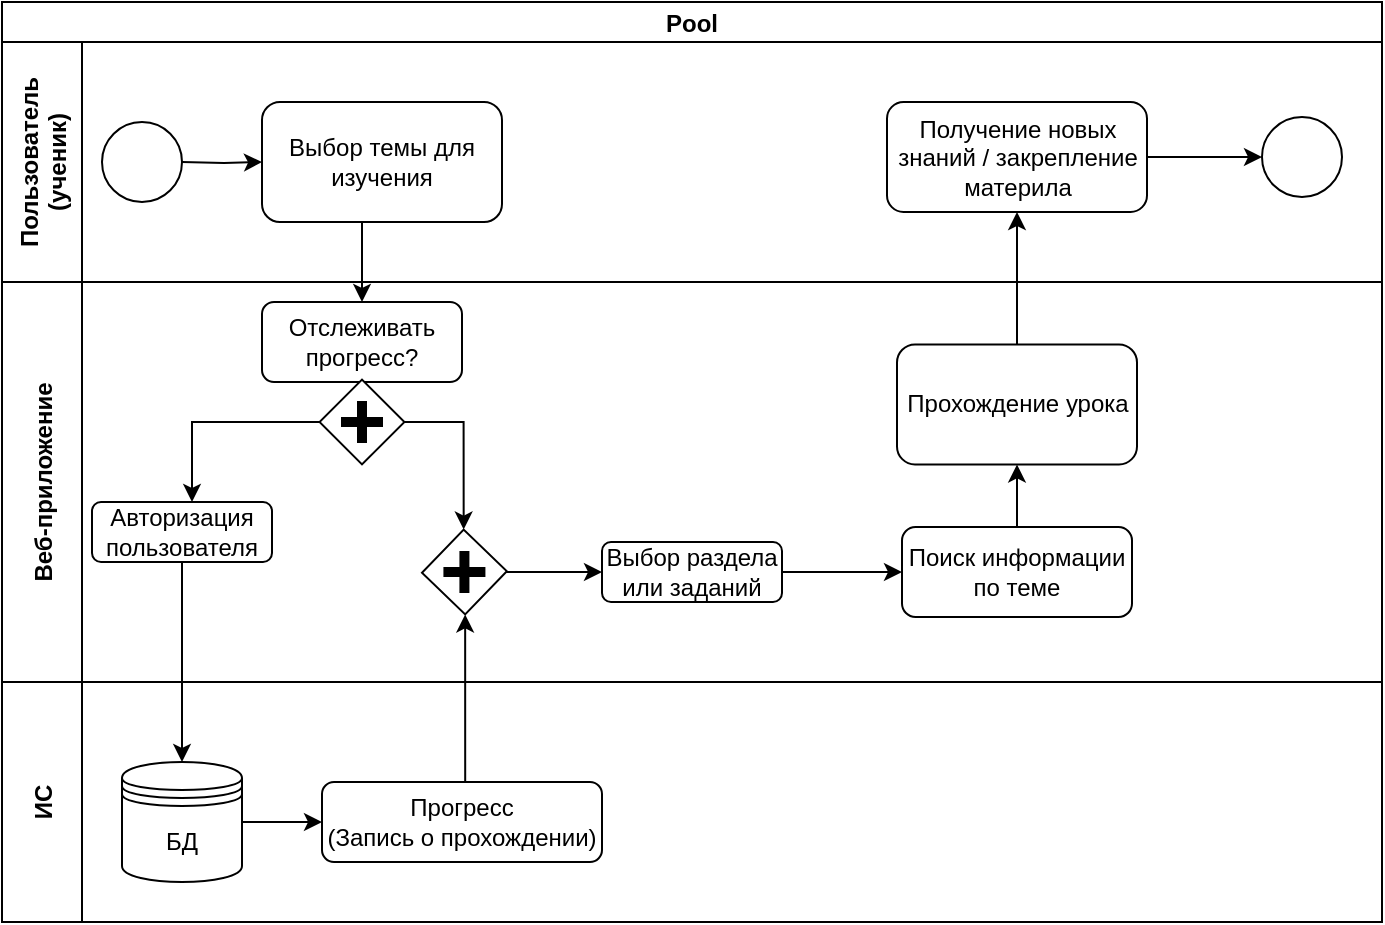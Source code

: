 <mxfile version="21.1.5" type="device" pages="3">
  <diagram id="20l7fqfeNC1QqdjTDUyi" name="Page-2">
    <mxGraphModel dx="1063" dy="484" grid="1" gridSize="10" guides="1" tooltips="1" connect="1" arrows="1" fold="1" page="1" pageScale="1" pageWidth="827" pageHeight="1169" math="0" shadow="0">
      <root>
        <mxCell id="0" />
        <mxCell id="1" parent="0" />
        <mxCell id="Vk-8Xl2fjeRFc3GVbgZu-17" value="Pool" style="swimlane;childLayout=stackLayout;resizeParent=1;resizeParentMax=0;horizontal=1;startSize=20;horizontalStack=0;" parent="1" vertex="1">
          <mxGeometry x="10" y="20" width="690" height="460" as="geometry" />
        </mxCell>
        <mxCell id="Vk-8Xl2fjeRFc3GVbgZu-18" value="Пользователь &#xa;(ученик)" style="swimlane;startSize=40;horizontal=0;" parent="Vk-8Xl2fjeRFc3GVbgZu-17" vertex="1">
          <mxGeometry y="20" width="690" height="120" as="geometry" />
        </mxCell>
        <mxCell id="Vk-8Xl2fjeRFc3GVbgZu-24" style="edgeStyle=orthogonalEdgeStyle;rounded=0;orthogonalLoop=1;jettySize=auto;html=1;entryX=0;entryY=0.5;entryDx=0;entryDy=0;" parent="Vk-8Xl2fjeRFc3GVbgZu-18" target="Vk-8Xl2fjeRFc3GVbgZu-23" edge="1">
          <mxGeometry relative="1" as="geometry">
            <mxPoint x="90" y="60" as="sourcePoint" />
          </mxGeometry>
        </mxCell>
        <mxCell id="Vk-8Xl2fjeRFc3GVbgZu-23" value="Выбор темы для изучения" style="rounded=1;whiteSpace=wrap;html=1;" parent="Vk-8Xl2fjeRFc3GVbgZu-18" vertex="1">
          <mxGeometry x="130" y="30" width="120" height="60" as="geometry" />
        </mxCell>
        <mxCell id="Vk-8Xl2fjeRFc3GVbgZu-50" value="Получение новых знаний / закрепление материла" style="rounded=1;whiteSpace=wrap;html=1;" parent="Vk-8Xl2fjeRFc3GVbgZu-18" vertex="1">
          <mxGeometry x="442.5" y="30" width="130" height="55" as="geometry" />
        </mxCell>
        <mxCell id="Vk-8Xl2fjeRFc3GVbgZu-52" style="edgeStyle=orthogonalEdgeStyle;rounded=0;orthogonalLoop=1;jettySize=auto;html=1;entryX=0;entryY=0.5;entryDx=0;entryDy=0;" parent="Vk-8Xl2fjeRFc3GVbgZu-18" source="Vk-8Xl2fjeRFc3GVbgZu-50" target="aGIYdKyFeVwWRzIYIGuz-2" edge="1">
          <mxGeometry relative="1" as="geometry">
            <mxPoint x="660" y="60" as="targetPoint" />
          </mxGeometry>
        </mxCell>
        <mxCell id="aGIYdKyFeVwWRzIYIGuz-1" value="" style="ellipse;whiteSpace=wrap;html=1;aspect=fixed;" vertex="1" parent="Vk-8Xl2fjeRFc3GVbgZu-18">
          <mxGeometry x="50" y="40" width="40" height="40" as="geometry" />
        </mxCell>
        <mxCell id="aGIYdKyFeVwWRzIYIGuz-2" value="" style="ellipse;whiteSpace=wrap;html=1;aspect=fixed;" vertex="1" parent="Vk-8Xl2fjeRFc3GVbgZu-18">
          <mxGeometry x="630" y="37.5" width="40" height="40" as="geometry" />
        </mxCell>
        <mxCell id="Vk-8Xl2fjeRFc3GVbgZu-19" value="Веб-приложение" style="swimlane;startSize=40;horizontal=0;" parent="Vk-8Xl2fjeRFc3GVbgZu-17" vertex="1">
          <mxGeometry y="140" width="690" height="200" as="geometry" />
        </mxCell>
        <mxCell id="Vk-8Xl2fjeRFc3GVbgZu-31" style="edgeStyle=orthogonalEdgeStyle;rounded=0;orthogonalLoop=1;jettySize=auto;html=1;exitX=1;exitY=0;exitDx=0;exitDy=0;entryX=0;entryY=0;entryDx=0;entryDy=0;" parent="Vk-8Xl2fjeRFc3GVbgZu-19" source="aGIYdKyFeVwWRzIYIGuz-24" target="7YDCZpimpjtPIdij3ktK-2" edge="1">
          <mxGeometry relative="1" as="geometry">
            <Array as="points">
              <mxPoint x="231" y="70" />
            </Array>
            <mxPoint x="250" y="130" as="targetPoint" />
          </mxGeometry>
        </mxCell>
        <mxCell id="Vk-8Xl2fjeRFc3GVbgZu-26" value="Отслеживать прогресс?" style="rounded=1;whiteSpace=wrap;html=1;" parent="Vk-8Xl2fjeRFc3GVbgZu-19" vertex="1">
          <mxGeometry x="130" y="10" width="100" height="40" as="geometry" />
        </mxCell>
        <mxCell id="Vk-8Xl2fjeRFc3GVbgZu-28" value="Авторизация пользователя" style="whiteSpace=wrap;html=1;rounded=1;" parent="Vk-8Xl2fjeRFc3GVbgZu-19" vertex="1">
          <mxGeometry x="45" y="110" width="90" height="30" as="geometry" />
        </mxCell>
        <mxCell id="Vk-8Xl2fjeRFc3GVbgZu-29" value="" style="edgeStyle=orthogonalEdgeStyle;rounded=0;orthogonalLoop=1;jettySize=auto;html=1;exitX=0;exitY=1;exitDx=0;exitDy=0;" parent="Vk-8Xl2fjeRFc3GVbgZu-19" source="aGIYdKyFeVwWRzIYIGuz-24" target="Vk-8Xl2fjeRFc3GVbgZu-28" edge="1">
          <mxGeometry relative="1" as="geometry">
            <Array as="points">
              <mxPoint x="95" y="70" />
            </Array>
          </mxGeometry>
        </mxCell>
        <mxCell id="Vk-8Xl2fjeRFc3GVbgZu-30" value="Выбор раздела или заданий" style="whiteSpace=wrap;html=1;rounded=1;" parent="Vk-8Xl2fjeRFc3GVbgZu-19" vertex="1">
          <mxGeometry x="300" y="130" width="90" height="30" as="geometry" />
        </mxCell>
        <mxCell id="Vk-8Xl2fjeRFc3GVbgZu-39" value="Прохождение урока" style="whiteSpace=wrap;html=1;rounded=1;" parent="Vk-8Xl2fjeRFc3GVbgZu-19" vertex="1">
          <mxGeometry x="447.5" y="31.21" width="120" height="60" as="geometry" />
        </mxCell>
        <mxCell id="aGIYdKyFeVwWRzIYIGuz-23" value="" style="group" vertex="1" connectable="0" parent="Vk-8Xl2fjeRFc3GVbgZu-19">
          <mxGeometry x="158.787" y="48.787" width="42.426" height="42.426" as="geometry" />
        </mxCell>
        <mxCell id="aGIYdKyFeVwWRzIYIGuz-24" value="" style="whiteSpace=wrap;html=1;aspect=fixed;rotation=45;" vertex="1" parent="aGIYdKyFeVwWRzIYIGuz-23">
          <mxGeometry x="6.213" y="6.213" width="30" height="30" as="geometry" />
        </mxCell>
        <mxCell id="aGIYdKyFeVwWRzIYIGuz-25" value="" style="shape=cross;whiteSpace=wrap;html=1;fillColor=#000000;" vertex="1" parent="aGIYdKyFeVwWRzIYIGuz-23">
          <mxGeometry x="11.213" y="11.213" width="20" height="20" as="geometry" />
        </mxCell>
        <mxCell id="Vk-8Xl2fjeRFc3GVbgZu-35" value="Поиск информации по теме" style="whiteSpace=wrap;html=1;rounded=1;" parent="Vk-8Xl2fjeRFc3GVbgZu-19" vertex="1">
          <mxGeometry x="450" y="122.5" width="115" height="45" as="geometry" />
        </mxCell>
        <mxCell id="Vk-8Xl2fjeRFc3GVbgZu-36" value="" style="edgeStyle=orthogonalEdgeStyle;rounded=0;orthogonalLoop=1;jettySize=auto;html=1;" parent="Vk-8Xl2fjeRFc3GVbgZu-19" source="Vk-8Xl2fjeRFc3GVbgZu-30" target="Vk-8Xl2fjeRFc3GVbgZu-35" edge="1">
          <mxGeometry relative="1" as="geometry" />
        </mxCell>
        <mxCell id="Vk-8Xl2fjeRFc3GVbgZu-40" value="" style="edgeStyle=orthogonalEdgeStyle;rounded=0;orthogonalLoop=1;jettySize=auto;html=1;" parent="Vk-8Xl2fjeRFc3GVbgZu-19" source="Vk-8Xl2fjeRFc3GVbgZu-35" target="Vk-8Xl2fjeRFc3GVbgZu-39" edge="1">
          <mxGeometry relative="1" as="geometry" />
        </mxCell>
        <mxCell id="7YDCZpimpjtPIdij3ktK-1" value="" style="group" vertex="1" connectable="0" parent="Vk-8Xl2fjeRFc3GVbgZu-19">
          <mxGeometry x="209.997" y="123.787" width="42.426" height="42.426" as="geometry" />
        </mxCell>
        <mxCell id="7YDCZpimpjtPIdij3ktK-2" value="" style="whiteSpace=wrap;html=1;aspect=fixed;rotation=44;" vertex="1" parent="7YDCZpimpjtPIdij3ktK-1">
          <mxGeometry x="6.213" y="6.213" width="30" height="30" as="geometry" />
        </mxCell>
        <mxCell id="7YDCZpimpjtPIdij3ktK-3" value="" style="shape=cross;whiteSpace=wrap;html=1;fillColor=#000000;" vertex="1" parent="7YDCZpimpjtPIdij3ktK-1">
          <mxGeometry x="11.213" y="11.213" width="20" height="20" as="geometry" />
        </mxCell>
        <mxCell id="7YDCZpimpjtPIdij3ktK-11" style="edgeStyle=orthogonalEdgeStyle;rounded=0;orthogonalLoop=1;jettySize=auto;html=1;entryX=0;entryY=0.5;entryDx=0;entryDy=0;" edge="1" parent="Vk-8Xl2fjeRFc3GVbgZu-19" source="7YDCZpimpjtPIdij3ktK-2" target="Vk-8Xl2fjeRFc3GVbgZu-30">
          <mxGeometry relative="1" as="geometry" />
        </mxCell>
        <mxCell id="Vk-8Xl2fjeRFc3GVbgZu-20" value="ИС" style="swimlane;startSize=40;horizontal=0;" parent="Vk-8Xl2fjeRFc3GVbgZu-17" vertex="1">
          <mxGeometry y="340" width="690" height="120" as="geometry" />
        </mxCell>
        <mxCell id="Vk-8Xl2fjeRFc3GVbgZu-32" value="БД" style="shape=datastore;whiteSpace=wrap;html=1;" parent="Vk-8Xl2fjeRFc3GVbgZu-20" vertex="1">
          <mxGeometry x="60" y="40" width="60" height="60" as="geometry" />
        </mxCell>
        <mxCell id="Vk-8Xl2fjeRFc3GVbgZu-42" value="Прогресс&lt;br&gt;(Запись о прохождении)" style="whiteSpace=wrap;html=1;rounded=1;" parent="Vk-8Xl2fjeRFc3GVbgZu-20" vertex="1">
          <mxGeometry x="160" y="50" width="140" height="40" as="geometry" />
        </mxCell>
        <mxCell id="Vk-8Xl2fjeRFc3GVbgZu-34" style="edgeStyle=orthogonalEdgeStyle;rounded=0;orthogonalLoop=1;jettySize=auto;html=1;" parent="Vk-8Xl2fjeRFc3GVbgZu-20" source="Vk-8Xl2fjeRFc3GVbgZu-32" edge="1">
          <mxGeometry relative="1" as="geometry">
            <mxPoint x="160" y="70" as="targetPoint" />
          </mxGeometry>
        </mxCell>
        <mxCell id="Vk-8Xl2fjeRFc3GVbgZu-27" style="edgeStyle=orthogonalEdgeStyle;rounded=0;orthogonalLoop=1;jettySize=auto;html=1;entryX=0.5;entryY=0;entryDx=0;entryDy=0;" parent="Vk-8Xl2fjeRFc3GVbgZu-17" source="Vk-8Xl2fjeRFc3GVbgZu-23" target="Vk-8Xl2fjeRFc3GVbgZu-26" edge="1">
          <mxGeometry relative="1" as="geometry">
            <Array as="points">
              <mxPoint x="180" y="120" />
              <mxPoint x="180" y="120" />
            </Array>
          </mxGeometry>
        </mxCell>
        <mxCell id="Vk-8Xl2fjeRFc3GVbgZu-33" style="edgeStyle=orthogonalEdgeStyle;rounded=0;orthogonalLoop=1;jettySize=auto;html=1;" parent="Vk-8Xl2fjeRFc3GVbgZu-17" source="Vk-8Xl2fjeRFc3GVbgZu-28" target="Vk-8Xl2fjeRFc3GVbgZu-32" edge="1">
          <mxGeometry relative="1" as="geometry">
            <Array as="points">
              <mxPoint x="90" y="260" />
              <mxPoint x="90" y="260" />
            </Array>
          </mxGeometry>
        </mxCell>
        <mxCell id="Vk-8Xl2fjeRFc3GVbgZu-43" style="edgeStyle=orthogonalEdgeStyle;rounded=0;orthogonalLoop=1;jettySize=auto;html=1;entryX=0.5;entryY=1;entryDx=0;entryDy=0;" parent="Vk-8Xl2fjeRFc3GVbgZu-17" source="Vk-8Xl2fjeRFc3GVbgZu-39" target="Vk-8Xl2fjeRFc3GVbgZu-50" edge="1">
          <mxGeometry relative="1" as="geometry">
            <mxPoint x="580" y="210" as="targetPoint" />
          </mxGeometry>
        </mxCell>
        <mxCell id="7YDCZpimpjtPIdij3ktK-9" style="edgeStyle=orthogonalEdgeStyle;rounded=0;orthogonalLoop=1;jettySize=auto;html=1;exitX=0.5;exitY=0;exitDx=0;exitDy=0;entryX=1;entryY=1;entryDx=0;entryDy=0;" edge="1" parent="Vk-8Xl2fjeRFc3GVbgZu-17" source="Vk-8Xl2fjeRFc3GVbgZu-42" target="7YDCZpimpjtPIdij3ktK-2">
          <mxGeometry relative="1" as="geometry">
            <mxPoint x="230.103" y="330" as="targetPoint" />
            <Array as="points">
              <mxPoint x="231" y="390" />
            </Array>
          </mxGeometry>
        </mxCell>
      </root>
    </mxGraphModel>
  </diagram>
  <diagram id="J5epQX_KYkSJHJt5mPeu" name="Page-1">
    <mxGraphModel dx="1890" dy="484" grid="1" gridSize="10" guides="1" tooltips="1" connect="1" arrows="1" fold="1" page="1" pageScale="1" pageWidth="827" pageHeight="1169" math="0" shadow="0">
      <root>
        <mxCell id="0" />
        <mxCell id="1" parent="0" />
        <mxCell id="e2t3kXl5LUbeaItetZgc-1" value="П1 (4, Ф1)" style="rounded=1;whiteSpace=wrap;html=1;" parent="1" vertex="1">
          <mxGeometry x="340" y="40" width="120" height="40" as="geometry" />
        </mxCell>
        <mxCell id="e2t3kXl5LUbeaItetZgc-2" value="" style="endArrow=classic;html=1;rounded=0;exitX=0.5;exitY=1;exitDx=0;exitDy=0;entryX=0.5;entryY=0;entryDx=0;entryDy=0;" parent="1" source="e2t3kXl5LUbeaItetZgc-1" target="e2t3kXl5LUbeaItetZgc-3" edge="1">
          <mxGeometry width="50" height="50" relative="1" as="geometry">
            <mxPoint x="470" y="330" as="sourcePoint" />
            <mxPoint x="460" y="110" as="targetPoint" />
            <Array as="points" />
          </mxGeometry>
        </mxCell>
        <mxCell id="e2t3kXl5LUbeaItetZgc-10" value="" style="edgeStyle=orthogonalEdgeStyle;rounded=0;orthogonalLoop=1;jettySize=auto;html=1;" parent="1" source="e2t3kXl5LUbeaItetZgc-3" target="e2t3kXl5LUbeaItetZgc-9" edge="1">
          <mxGeometry relative="1" as="geometry" />
        </mxCell>
        <mxCell id="e2t3kXl5LUbeaItetZgc-3" value="Д1" style="ellipse;whiteSpace=wrap;html=1;aspect=fixed;" parent="1" vertex="1">
          <mxGeometry x="380" y="110" width="40" height="40" as="geometry" />
        </mxCell>
        <mxCell id="e2t3kXl5LUbeaItetZgc-28" style="edgeStyle=orthogonalEdgeStyle;rounded=0;orthogonalLoop=1;jettySize=auto;html=1;entryX=0.5;entryY=0;entryDx=0;entryDy=0;fontSize=12;" parent="1" source="e2t3kXl5LUbeaItetZgc-8" target="e2t3kXl5LUbeaItetZgc-17" edge="1">
          <mxGeometry relative="1" as="geometry" />
        </mxCell>
        <mxCell id="e2t3kXl5LUbeaItetZgc-29" style="edgeStyle=orthogonalEdgeStyle;rounded=0;orthogonalLoop=1;jettySize=auto;html=1;exitX=0;exitY=1;exitDx=0;exitDy=0;entryX=0.5;entryY=0;entryDx=0;entryDy=0;fontSize=12;" parent="1" source="e2t3kXl5LUbeaItetZgc-8" target="e2t3kXl5LUbeaItetZgc-18" edge="1">
          <mxGeometry relative="1" as="geometry">
            <Array as="points">
              <mxPoint x="25" y="280" />
            </Array>
          </mxGeometry>
        </mxCell>
        <mxCell id="e2t3kXl5LUbeaItetZgc-30" style="edgeStyle=orthogonalEdgeStyle;rounded=0;orthogonalLoop=1;jettySize=auto;html=1;entryX=0.5;entryY=0;entryDx=0;entryDy=0;fontSize=12;" parent="1" source="e2t3kXl5LUbeaItetZgc-8" target="e2t3kXl5LUbeaItetZgc-19" edge="1">
          <mxGeometry relative="1" as="geometry">
            <Array as="points">
              <mxPoint x="130" y="300" />
              <mxPoint x="85" y="300" />
            </Array>
          </mxGeometry>
        </mxCell>
        <mxCell id="e2t3kXl5LUbeaItetZgc-31" value="" style="edgeStyle=orthogonalEdgeStyle;rounded=0;orthogonalLoop=1;jettySize=auto;html=1;fontSize=12;" parent="1" source="e2t3kXl5LUbeaItetZgc-8" target="e2t3kXl5LUbeaItetZgc-21" edge="1">
          <mxGeometry relative="1" as="geometry">
            <Array as="points">
              <mxPoint x="160" y="300" />
              <mxPoint x="205" y="300" />
            </Array>
          </mxGeometry>
        </mxCell>
        <mxCell id="e2t3kXl5LUbeaItetZgc-33" style="edgeStyle=orthogonalEdgeStyle;rounded=0;orthogonalLoop=1;jettySize=auto;html=1;fontSize=12;" parent="1" source="e2t3kXl5LUbeaItetZgc-8" target="e2t3kXl5LUbeaItetZgc-20" edge="1">
          <mxGeometry relative="1" as="geometry">
            <Array as="points">
              <mxPoint x="145" y="300" />
              <mxPoint x="145" y="300" />
            </Array>
          </mxGeometry>
        </mxCell>
        <mxCell id="e2t3kXl5LUbeaItetZgc-34" style="edgeStyle=orthogonalEdgeStyle;rounded=0;orthogonalLoop=1;jettySize=auto;html=1;exitX=1;exitY=0.75;exitDx=0;exitDy=0;fontSize=12;" parent="1" source="e2t3kXl5LUbeaItetZgc-8" target="e2t3kXl5LUbeaItetZgc-22" edge="1">
          <mxGeometry relative="1" as="geometry">
            <Array as="points">
              <mxPoint x="200" y="280" />
              <mxPoint x="265" y="280" />
            </Array>
          </mxGeometry>
        </mxCell>
        <mxCell id="e2t3kXl5LUbeaItetZgc-35" style="edgeStyle=orthogonalEdgeStyle;rounded=0;orthogonalLoop=1;jettySize=auto;html=1;fontSize=12;" parent="1" source="e2t3kXl5LUbeaItetZgc-8" target="e2t3kXl5LUbeaItetZgc-23" edge="1">
          <mxGeometry relative="1" as="geometry" />
        </mxCell>
        <mxCell id="e2t3kXl5LUbeaItetZgc-8" value="П3 (2, Ф2 и Д2)" style="rounded=1;whiteSpace=wrap;html=1;" parent="1" vertex="1">
          <mxGeometry x="90" y="240" width="110" height="40" as="geometry" />
        </mxCell>
        <mxCell id="e2t3kXl5LUbeaItetZgc-12" value="" style="edgeStyle=orthogonalEdgeStyle;rounded=0;orthogonalLoop=1;jettySize=auto;html=1;" parent="1" source="e2t3kXl5LUbeaItetZgc-9" target="e2t3kXl5LUbeaItetZgc-11" edge="1">
          <mxGeometry relative="1" as="geometry" />
        </mxCell>
        <mxCell id="e2t3kXl5LUbeaItetZgc-14" value="" style="edgeStyle=orthogonalEdgeStyle;rounded=0;orthogonalLoop=1;jettySize=auto;html=1;" parent="1" source="e2t3kXl5LUbeaItetZgc-9" target="e2t3kXl5LUbeaItetZgc-13" edge="1">
          <mxGeometry relative="1" as="geometry" />
        </mxCell>
        <mxCell id="e2t3kXl5LUbeaItetZgc-9" value="П2 (3, Д1)" style="rounded=1;whiteSpace=wrap;html=1;" parent="1" vertex="1">
          <mxGeometry x="350" y="180" width="100" height="40" as="geometry" />
        </mxCell>
        <mxCell id="e2t3kXl5LUbeaItetZgc-54" style="edgeStyle=orthogonalEdgeStyle;rounded=0;orthogonalLoop=1;jettySize=auto;html=1;exitX=0.5;exitY=1;exitDx=0;exitDy=0;entryX=0.5;entryY=0;entryDx=0;entryDy=0;" parent="1" source="e2t3kXl5LUbeaItetZgc-11" target="e2t3kXl5LUbeaItetZgc-43" edge="1">
          <mxGeometry relative="1" as="geometry" />
        </mxCell>
        <mxCell id="e2t3kXl5LUbeaItetZgc-11" value="Д3" style="ellipse;whiteSpace=wrap;html=1;rounded=1;" parent="1" vertex="1">
          <mxGeometry x="630" y="180" width="40" height="40" as="geometry" />
        </mxCell>
        <mxCell id="e2t3kXl5LUbeaItetZgc-15" value="" style="edgeStyle=orthogonalEdgeStyle;rounded=0;orthogonalLoop=1;jettySize=auto;html=1;" parent="1" source="e2t3kXl5LUbeaItetZgc-13" target="e2t3kXl5LUbeaItetZgc-8" edge="1">
          <mxGeometry relative="1" as="geometry" />
        </mxCell>
        <mxCell id="e2t3kXl5LUbeaItetZgc-13" value="Д2" style="ellipse;whiteSpace=wrap;html=1;rounded=1;" parent="1" vertex="1">
          <mxGeometry x="125" y="180" width="40" height="40" as="geometry" />
        </mxCell>
        <mxCell id="e2t3kXl5LUbeaItetZgc-56" value="" style="edgeStyle=orthogonalEdgeStyle;rounded=0;orthogonalLoop=1;jettySize=auto;html=1;fontSize=12;" parent="1" source="e2t3kXl5LUbeaItetZgc-17" target="e2t3kXl5LUbeaItetZgc-55" edge="1">
          <mxGeometry relative="1" as="geometry" />
        </mxCell>
        <mxCell id="e2t3kXl5LUbeaItetZgc-17" value="Д4" style="ellipse;whiteSpace=wrap;html=1;rounded=1;fontSize=12;" parent="1" vertex="1">
          <mxGeometry x="-55" y="320" width="40" height="40" as="geometry" />
        </mxCell>
        <mxCell id="e2t3kXl5LUbeaItetZgc-80" style="edgeStyle=orthogonalEdgeStyle;rounded=0;orthogonalLoop=1;jettySize=auto;html=1;entryX=0.5;entryY=0;entryDx=0;entryDy=0;fontSize=12;" parent="1" source="e2t3kXl5LUbeaItetZgc-18" target="e2t3kXl5LUbeaItetZgc-57" edge="1">
          <mxGeometry relative="1" as="geometry" />
        </mxCell>
        <mxCell id="e2t3kXl5LUbeaItetZgc-18" value="Д5" style="ellipse;whiteSpace=wrap;html=1;rounded=1;fontSize=12;" parent="1" vertex="1">
          <mxGeometry x="5" y="320" width="40" height="40" as="geometry" />
        </mxCell>
        <mxCell id="e2t3kXl5LUbeaItetZgc-81" style="edgeStyle=orthogonalEdgeStyle;rounded=0;orthogonalLoop=1;jettySize=auto;html=1;entryX=0.5;entryY=0;entryDx=0;entryDy=0;fontSize=12;" parent="1" source="e2t3kXl5LUbeaItetZgc-19" target="e2t3kXl5LUbeaItetZgc-58" edge="1">
          <mxGeometry relative="1" as="geometry" />
        </mxCell>
        <mxCell id="e2t3kXl5LUbeaItetZgc-19" value="Д6" style="ellipse;whiteSpace=wrap;html=1;rounded=1;fontSize=12;" parent="1" vertex="1">
          <mxGeometry x="65" y="320" width="40" height="40" as="geometry" />
        </mxCell>
        <mxCell id="e2t3kXl5LUbeaItetZgc-82" style="edgeStyle=orthogonalEdgeStyle;rounded=0;orthogonalLoop=1;jettySize=auto;html=1;entryX=0.5;entryY=0;entryDx=0;entryDy=0;fontSize=12;" parent="1" source="e2t3kXl5LUbeaItetZgc-20" target="e2t3kXl5LUbeaItetZgc-59" edge="1">
          <mxGeometry relative="1" as="geometry" />
        </mxCell>
        <mxCell id="e2t3kXl5LUbeaItetZgc-20" value="Д7" style="ellipse;whiteSpace=wrap;html=1;rounded=1;fontSize=12;" parent="1" vertex="1">
          <mxGeometry x="125" y="320" width="40" height="40" as="geometry" />
        </mxCell>
        <mxCell id="e2t3kXl5LUbeaItetZgc-83" style="edgeStyle=orthogonalEdgeStyle;rounded=0;orthogonalLoop=1;jettySize=auto;html=1;entryX=0.5;entryY=0;entryDx=0;entryDy=0;fontSize=12;" parent="1" source="e2t3kXl5LUbeaItetZgc-21" target="e2t3kXl5LUbeaItetZgc-60" edge="1">
          <mxGeometry relative="1" as="geometry" />
        </mxCell>
        <mxCell id="e2t3kXl5LUbeaItetZgc-21" value="Д8" style="ellipse;whiteSpace=wrap;html=1;rounded=1;fontSize=12;" parent="1" vertex="1">
          <mxGeometry x="185" y="320" width="40" height="40" as="geometry" />
        </mxCell>
        <mxCell id="e2t3kXl5LUbeaItetZgc-85" style="edgeStyle=orthogonalEdgeStyle;rounded=0;orthogonalLoop=1;jettySize=auto;html=1;entryX=0.5;entryY=0;entryDx=0;entryDy=0;fontSize=12;" parent="1" source="e2t3kXl5LUbeaItetZgc-22" target="e2t3kXl5LUbeaItetZgc-61" edge="1">
          <mxGeometry relative="1" as="geometry" />
        </mxCell>
        <mxCell id="e2t3kXl5LUbeaItetZgc-22" value="Д9" style="ellipse;whiteSpace=wrap;html=1;rounded=1;fontSize=12;" parent="1" vertex="1">
          <mxGeometry x="245" y="320" width="40" height="40" as="geometry" />
        </mxCell>
        <mxCell id="e2t3kXl5LUbeaItetZgc-86" style="edgeStyle=orthogonalEdgeStyle;rounded=0;orthogonalLoop=1;jettySize=auto;html=1;entryX=0.5;entryY=0;entryDx=0;entryDy=0;fontSize=12;" parent="1" source="e2t3kXl5LUbeaItetZgc-23" target="e2t3kXl5LUbeaItetZgc-62" edge="1">
          <mxGeometry relative="1" as="geometry" />
        </mxCell>
        <mxCell id="e2t3kXl5LUbeaItetZgc-23" value="Д10" style="ellipse;whiteSpace=wrap;html=1;rounded=1;fontSize=12;" parent="1" vertex="1">
          <mxGeometry x="310" y="320" width="40" height="40" as="geometry" />
        </mxCell>
        <mxCell id="e2t3kXl5LUbeaItetZgc-36" style="edgeStyle=orthogonalEdgeStyle;rounded=0;orthogonalLoop=1;jettySize=auto;html=1;" parent="1" source="e2t3kXl5LUbeaItetZgc-43" target="e2t3kXl5LUbeaItetZgc-52" edge="1">
          <mxGeometry relative="1" as="geometry">
            <mxPoint x="507" y="360" as="targetPoint" />
          </mxGeometry>
        </mxCell>
        <mxCell id="e2t3kXl5LUbeaItetZgc-37" style="edgeStyle=orthogonalEdgeStyle;rounded=0;orthogonalLoop=1;jettySize=auto;html=1;exitX=0;exitY=0.75;exitDx=0;exitDy=0;entryX=0.5;entryY=0;entryDx=0;entryDy=0;" parent="1" source="e2t3kXl5LUbeaItetZgc-43" target="e2t3kXl5LUbeaItetZgc-44" edge="1">
          <mxGeometry relative="1" as="geometry">
            <Array as="points">
              <mxPoint x="595" y="280" />
              <mxPoint x="503" y="280" />
            </Array>
            <mxPoint x="585" y="280" as="sourcePoint" />
          </mxGeometry>
        </mxCell>
        <mxCell id="e2t3kXl5LUbeaItetZgc-38" style="edgeStyle=orthogonalEdgeStyle;rounded=0;orthogonalLoop=1;jettySize=auto;html=1;entryX=0.5;entryY=0;entryDx=0;entryDy=0;" parent="1" target="e2t3kXl5LUbeaItetZgc-45" edge="1">
          <mxGeometry relative="1" as="geometry">
            <Array as="points">
              <mxPoint x="620" y="300" />
              <mxPoint x="573" y="300" />
            </Array>
            <mxPoint x="620" y="280" as="sourcePoint" />
          </mxGeometry>
        </mxCell>
        <mxCell id="e2t3kXl5LUbeaItetZgc-39" value="" style="edgeStyle=orthogonalEdgeStyle;rounded=0;orthogonalLoop=1;jettySize=auto;html=1;entryX=0.5;entryY=0;entryDx=0;entryDy=0;" parent="1" target="e2t3kXl5LUbeaItetZgc-47" edge="1">
          <mxGeometry relative="1" as="geometry">
            <Array as="points">
              <mxPoint x="670" y="300" />
              <mxPoint x="718" y="300" />
            </Array>
            <mxPoint x="670" y="280" as="sourcePoint" />
          </mxGeometry>
        </mxCell>
        <mxCell id="e2t3kXl5LUbeaItetZgc-40" style="edgeStyle=orthogonalEdgeStyle;rounded=0;orthogonalLoop=1;jettySize=auto;html=1;" parent="1" target="e2t3kXl5LUbeaItetZgc-46" edge="1">
          <mxGeometry relative="1" as="geometry">
            <mxPoint x="645" y="280" as="sourcePoint" />
            <Array as="points">
              <mxPoint x="645" y="300" />
              <mxPoint x="645" y="300" />
            </Array>
          </mxGeometry>
        </mxCell>
        <mxCell id="e2t3kXl5LUbeaItetZgc-41" style="edgeStyle=orthogonalEdgeStyle;rounded=0;orthogonalLoop=1;jettySize=auto;html=1;entryX=0.5;entryY=0;entryDx=0;entryDy=0;" parent="1" source="e2t3kXl5LUbeaItetZgc-43" target="e2t3kXl5LUbeaItetZgc-48" edge="1">
          <mxGeometry relative="1" as="geometry">
            <Array as="points">
              <mxPoint x="788" y="280" />
            </Array>
          </mxGeometry>
        </mxCell>
        <mxCell id="e2t3kXl5LUbeaItetZgc-42" style="edgeStyle=orthogonalEdgeStyle;rounded=0;orthogonalLoop=1;jettySize=auto;html=1;" parent="1" source="e2t3kXl5LUbeaItetZgc-43" target="e2t3kXl5LUbeaItetZgc-49" edge="1">
          <mxGeometry relative="1" as="geometry" />
        </mxCell>
        <mxCell id="e2t3kXl5LUbeaItetZgc-43" value="П4 (2, Ф3 и Д3)" style="rounded=1;whiteSpace=wrap;html=1;" parent="1" vertex="1">
          <mxGeometry x="595" y="240" width="110" height="40" as="geometry" />
        </mxCell>
        <mxCell id="e2t3kXl5LUbeaItetZgc-92" style="edgeStyle=orthogonalEdgeStyle;rounded=0;orthogonalLoop=1;jettySize=auto;html=1;entryX=0.5;entryY=0;entryDx=0;entryDy=0;fontSize=12;" parent="1" source="e2t3kXl5LUbeaItetZgc-44" target="e2t3kXl5LUbeaItetZgc-90" edge="1">
          <mxGeometry relative="1" as="geometry" />
        </mxCell>
        <mxCell id="e2t3kXl5LUbeaItetZgc-44" value="Д12" style="ellipse;whiteSpace=wrap;html=1;rounded=1;" parent="1" vertex="1">
          <mxGeometry x="482.5" y="320" width="40" height="40" as="geometry" />
        </mxCell>
        <mxCell id="e2t3kXl5LUbeaItetZgc-94" style="edgeStyle=orthogonalEdgeStyle;rounded=0;orthogonalLoop=1;jettySize=auto;html=1;fontSize=12;" parent="1" source="e2t3kXl5LUbeaItetZgc-45" target="e2t3kXl5LUbeaItetZgc-93" edge="1">
          <mxGeometry relative="1" as="geometry" />
        </mxCell>
        <mxCell id="e2t3kXl5LUbeaItetZgc-45" value="Д13" style="ellipse;whiteSpace=wrap;html=1;rounded=1;" parent="1" vertex="1">
          <mxGeometry x="552.5" y="320" width="40" height="40" as="geometry" />
        </mxCell>
        <mxCell id="e2t3kXl5LUbeaItetZgc-96" style="edgeStyle=orthogonalEdgeStyle;rounded=0;orthogonalLoop=1;jettySize=auto;html=1;entryX=0.5;entryY=0;entryDx=0;entryDy=0;fontSize=12;" parent="1" source="e2t3kXl5LUbeaItetZgc-46" target="e2t3kXl5LUbeaItetZgc-95" edge="1">
          <mxGeometry relative="1" as="geometry" />
        </mxCell>
        <mxCell id="e2t3kXl5LUbeaItetZgc-46" value="Д14" style="ellipse;whiteSpace=wrap;html=1;rounded=1;" parent="1" vertex="1">
          <mxGeometry x="625" y="320" width="40" height="40" as="geometry" />
        </mxCell>
        <mxCell id="e2t3kXl5LUbeaItetZgc-98" style="edgeStyle=orthogonalEdgeStyle;rounded=0;orthogonalLoop=1;jettySize=auto;html=1;entryX=0.5;entryY=0;entryDx=0;entryDy=0;fontSize=12;" parent="1" source="e2t3kXl5LUbeaItetZgc-47" target="e2t3kXl5LUbeaItetZgc-97" edge="1">
          <mxGeometry relative="1" as="geometry">
            <mxPoint x="710" y="390" as="targetPoint" />
          </mxGeometry>
        </mxCell>
        <mxCell id="e2t3kXl5LUbeaItetZgc-47" value="Д15" style="ellipse;whiteSpace=wrap;html=1;rounded=1;" parent="1" vertex="1">
          <mxGeometry x="697.5" y="320" width="40" height="40" as="geometry" />
        </mxCell>
        <mxCell id="e2t3kXl5LUbeaItetZgc-101" style="edgeStyle=orthogonalEdgeStyle;rounded=0;orthogonalLoop=1;jettySize=auto;html=1;entryX=0.5;entryY=0;entryDx=0;entryDy=0;fontSize=12;" parent="1" source="e2t3kXl5LUbeaItetZgc-48" target="e2t3kXl5LUbeaItetZgc-99" edge="1">
          <mxGeometry relative="1" as="geometry" />
        </mxCell>
        <mxCell id="e2t3kXl5LUbeaItetZgc-48" value="Д16" style="ellipse;whiteSpace=wrap;html=1;rounded=1;" parent="1" vertex="1">
          <mxGeometry x="767.5" y="320" width="40" height="40" as="geometry" />
        </mxCell>
        <mxCell id="e2t3kXl5LUbeaItetZgc-104" style="edgeStyle=orthogonalEdgeStyle;rounded=0;orthogonalLoop=1;jettySize=auto;html=1;entryX=0.5;entryY=0;entryDx=0;entryDy=0;fontSize=12;" parent="1" source="e2t3kXl5LUbeaItetZgc-49" target="e2t3kXl5LUbeaItetZgc-100" edge="1">
          <mxGeometry relative="1" as="geometry" />
        </mxCell>
        <mxCell id="e2t3kXl5LUbeaItetZgc-49" value="Д17" style="ellipse;whiteSpace=wrap;html=1;rounded=1;" parent="1" vertex="1">
          <mxGeometry x="839.5" y="320" width="40" height="40" as="geometry" />
        </mxCell>
        <mxCell id="e2t3kXl5LUbeaItetZgc-73" style="edgeStyle=orthogonalEdgeStyle;rounded=0;orthogonalLoop=1;jettySize=auto;html=1;entryX=0.5;entryY=0;entryDx=0;entryDy=0;" parent="1" source="e2t3kXl5LUbeaItetZgc-52" target="e2t3kXl5LUbeaItetZgc-87" edge="1">
          <mxGeometry relative="1" as="geometry">
            <mxPoint x="465" y="390" as="targetPoint" />
          </mxGeometry>
        </mxCell>
        <mxCell id="e2t3kXl5LUbeaItetZgc-52" value="Д11" style="ellipse;whiteSpace=wrap;html=1;rounded=1;" parent="1" vertex="1">
          <mxGeometry x="412.5" y="320" width="40" height="40" as="geometry" />
        </mxCell>
        <mxCell id="e2t3kXl5LUbeaItetZgc-121" style="edgeStyle=orthogonalEdgeStyle;rounded=0;orthogonalLoop=1;jettySize=auto;html=1;exitX=0.5;exitY=1;exitDx=0;exitDy=0;entryX=0.5;entryY=0;entryDx=0;entryDy=0;fontSize=12;" parent="1" source="e2t3kXl5LUbeaItetZgc-55" target="e2t3kXl5LUbeaItetZgc-106" edge="1">
          <mxGeometry relative="1" as="geometry" />
        </mxCell>
        <mxCell id="e2t3kXl5LUbeaItetZgc-55" value="П5 (1, Ф4 и Д4)" style="whiteSpace=wrap;html=1;rounded=1;fontSize=12;" parent="1" vertex="1">
          <mxGeometry x="-60" y="390" width="50" height="40" as="geometry" />
        </mxCell>
        <mxCell id="e2t3kXl5LUbeaItetZgc-122" style="edgeStyle=orthogonalEdgeStyle;rounded=0;orthogonalLoop=1;jettySize=auto;html=1;exitX=0.5;exitY=1;exitDx=0;exitDy=0;entryX=0.5;entryY=0;entryDx=0;entryDy=0;fontSize=12;" parent="1" source="e2t3kXl5LUbeaItetZgc-57" target="e2t3kXl5LUbeaItetZgc-107" edge="1">
          <mxGeometry relative="1" as="geometry" />
        </mxCell>
        <mxCell id="e2t3kXl5LUbeaItetZgc-57" value="&lt;span style=&quot;font-size: 12px;&quot;&gt;П6 (1, Ф5 и Д5)&lt;/span&gt;" style="whiteSpace=wrap;html=1;rounded=1;fontSize=12;" parent="1" vertex="1">
          <mxGeometry y="390" width="50" height="40" as="geometry" />
        </mxCell>
        <mxCell id="e2t3kXl5LUbeaItetZgc-123" style="edgeStyle=orthogonalEdgeStyle;rounded=0;orthogonalLoop=1;jettySize=auto;html=1;exitX=0.5;exitY=1;exitDx=0;exitDy=0;entryX=0.5;entryY=0;entryDx=0;entryDy=0;fontSize=12;" parent="1" source="e2t3kXl5LUbeaItetZgc-58" target="e2t3kXl5LUbeaItetZgc-108" edge="1">
          <mxGeometry relative="1" as="geometry" />
        </mxCell>
        <mxCell id="e2t3kXl5LUbeaItetZgc-58" value="&lt;span style=&quot;font-size: 12px;&quot;&gt;П7 (1, Ф6 и Д6)&lt;/span&gt;" style="whiteSpace=wrap;html=1;rounded=1;fontSize=12;" parent="1" vertex="1">
          <mxGeometry x="60" y="390" width="50" height="40" as="geometry" />
        </mxCell>
        <mxCell id="e2t3kXl5LUbeaItetZgc-125" style="edgeStyle=orthogonalEdgeStyle;rounded=0;orthogonalLoop=1;jettySize=auto;html=1;exitX=0.5;exitY=1;exitDx=0;exitDy=0;entryX=0.5;entryY=0;entryDx=0;entryDy=0;fontSize=12;" parent="1" source="e2t3kXl5LUbeaItetZgc-59" target="e2t3kXl5LUbeaItetZgc-109" edge="1">
          <mxGeometry relative="1" as="geometry" />
        </mxCell>
        <mxCell id="e2t3kXl5LUbeaItetZgc-59" value="&lt;span style=&quot;font-size: 12px;&quot;&gt;П8 (1, Ф7 и Д7)&lt;/span&gt;" style="whiteSpace=wrap;html=1;rounded=1;fontSize=12;" parent="1" vertex="1">
          <mxGeometry x="120" y="390" width="50" height="40" as="geometry" />
        </mxCell>
        <mxCell id="e2t3kXl5LUbeaItetZgc-126" style="edgeStyle=orthogonalEdgeStyle;rounded=0;orthogonalLoop=1;jettySize=auto;html=1;exitX=0.5;exitY=1;exitDx=0;exitDy=0;entryX=0.5;entryY=0;entryDx=0;entryDy=0;fontSize=12;" parent="1" source="e2t3kXl5LUbeaItetZgc-60" target="e2t3kXl5LUbeaItetZgc-110" edge="1">
          <mxGeometry relative="1" as="geometry" />
        </mxCell>
        <mxCell id="e2t3kXl5LUbeaItetZgc-60" value="&lt;span style=&quot;font-size: 12px;&quot;&gt;П9 (1, Ф8 и Д8)&lt;/span&gt;" style="whiteSpace=wrap;html=1;rounded=1;fontSize=12;" parent="1" vertex="1">
          <mxGeometry x="180" y="390" width="50" height="40" as="geometry" />
        </mxCell>
        <mxCell id="e2t3kXl5LUbeaItetZgc-127" style="edgeStyle=orthogonalEdgeStyle;rounded=0;orthogonalLoop=1;jettySize=auto;html=1;exitX=0.5;exitY=1;exitDx=0;exitDy=0;entryX=0.5;entryY=0;entryDx=0;entryDy=0;fontSize=12;" parent="1" source="e2t3kXl5LUbeaItetZgc-61" target="e2t3kXl5LUbeaItetZgc-111" edge="1">
          <mxGeometry relative="1" as="geometry" />
        </mxCell>
        <mxCell id="e2t3kXl5LUbeaItetZgc-61" value="&lt;span style=&quot;font-size: 12px;&quot;&gt;П10 (1, Ф9 и Д9)&lt;/span&gt;" style="whiteSpace=wrap;html=1;rounded=1;fontSize=12;" parent="1" vertex="1">
          <mxGeometry x="240" y="390" width="50" height="40" as="geometry" />
        </mxCell>
        <mxCell id="e2t3kXl5LUbeaItetZgc-128" style="edgeStyle=orthogonalEdgeStyle;rounded=0;orthogonalLoop=1;jettySize=auto;html=1;exitX=0.5;exitY=1;exitDx=0;exitDy=0;entryX=0.5;entryY=0;entryDx=0;entryDy=0;fontSize=12;" parent="1" source="e2t3kXl5LUbeaItetZgc-62" target="e2t3kXl5LUbeaItetZgc-112" edge="1">
          <mxGeometry relative="1" as="geometry" />
        </mxCell>
        <mxCell id="e2t3kXl5LUbeaItetZgc-62" value="П11(1,&lt;br&gt;Ф10 и Д10)" style="whiteSpace=wrap;html=1;rounded=1;fontSize=12;" parent="1" vertex="1">
          <mxGeometry x="295" y="390" width="70" height="40" as="geometry" />
        </mxCell>
        <mxCell id="e2t3kXl5LUbeaItetZgc-129" style="edgeStyle=orthogonalEdgeStyle;rounded=0;orthogonalLoop=1;jettySize=auto;html=1;exitX=0.5;exitY=1;exitDx=0;exitDy=0;entryX=0.5;entryY=0;entryDx=0;entryDy=0;fontSize=12;" parent="1" source="e2t3kXl5LUbeaItetZgc-87" target="e2t3kXl5LUbeaItetZgc-113" edge="1">
          <mxGeometry relative="1" as="geometry" />
        </mxCell>
        <mxCell id="e2t3kXl5LUbeaItetZgc-87" value="П12(1,&lt;br&gt;Ф11 и Д11)" style="whiteSpace=wrap;html=1;rounded=1;fontSize=12;" parent="1" vertex="1">
          <mxGeometry x="400" y="390" width="65" height="40" as="geometry" />
        </mxCell>
        <mxCell id="e2t3kXl5LUbeaItetZgc-130" style="edgeStyle=orthogonalEdgeStyle;rounded=0;orthogonalLoop=1;jettySize=auto;html=1;exitX=0.5;exitY=1;exitDx=0;exitDy=0;entryX=0.5;entryY=0;entryDx=0;entryDy=0;fontSize=12;" parent="1" source="e2t3kXl5LUbeaItetZgc-90" target="e2t3kXl5LUbeaItetZgc-114" edge="1">
          <mxGeometry relative="1" as="geometry" />
        </mxCell>
        <mxCell id="e2t3kXl5LUbeaItetZgc-90" value="П13(1,&lt;br&gt;Ф12 и Д12)" style="whiteSpace=wrap;html=1;rounded=1;fontSize=12;" parent="1" vertex="1">
          <mxGeometry x="470" y="390" width="65" height="40" as="geometry" />
        </mxCell>
        <mxCell id="e2t3kXl5LUbeaItetZgc-131" style="edgeStyle=orthogonalEdgeStyle;rounded=0;orthogonalLoop=1;jettySize=auto;html=1;exitX=0.5;exitY=1;exitDx=0;exitDy=0;entryX=0.5;entryY=0;entryDx=0;entryDy=0;fontSize=12;" parent="1" source="e2t3kXl5LUbeaItetZgc-93" target="e2t3kXl5LUbeaItetZgc-115" edge="1">
          <mxGeometry relative="1" as="geometry" />
        </mxCell>
        <mxCell id="e2t3kXl5LUbeaItetZgc-93" value="П14(1,&lt;br&gt;Ф13 и Д13)" style="whiteSpace=wrap;html=1;rounded=1;fontSize=12;" parent="1" vertex="1">
          <mxGeometry x="540" y="390" width="65" height="40" as="geometry" />
        </mxCell>
        <mxCell id="e2t3kXl5LUbeaItetZgc-132" style="edgeStyle=orthogonalEdgeStyle;rounded=0;orthogonalLoop=1;jettySize=auto;html=1;exitX=0.5;exitY=1;exitDx=0;exitDy=0;entryX=0.5;entryY=0;entryDx=0;entryDy=0;fontSize=12;" parent="1" source="e2t3kXl5LUbeaItetZgc-95" target="e2t3kXl5LUbeaItetZgc-116" edge="1">
          <mxGeometry relative="1" as="geometry" />
        </mxCell>
        <mxCell id="e2t3kXl5LUbeaItetZgc-95" value="П15(1,&lt;br&gt;Ф14 и Д14)" style="whiteSpace=wrap;html=1;rounded=1;fontSize=12;" parent="1" vertex="1">
          <mxGeometry x="612.5" y="390" width="65" height="40" as="geometry" />
        </mxCell>
        <mxCell id="e2t3kXl5LUbeaItetZgc-133" style="edgeStyle=orthogonalEdgeStyle;rounded=0;orthogonalLoop=1;jettySize=auto;html=1;exitX=0.5;exitY=1;exitDx=0;exitDy=0;entryX=0.5;entryY=0;entryDx=0;entryDy=0;fontSize=12;" parent="1" source="e2t3kXl5LUbeaItetZgc-97" target="e2t3kXl5LUbeaItetZgc-117" edge="1">
          <mxGeometry relative="1" as="geometry" />
        </mxCell>
        <mxCell id="e2t3kXl5LUbeaItetZgc-97" value="П16(1,&lt;br&gt;Ф15 и Д15)" style="whiteSpace=wrap;html=1;rounded=1;fontSize=12;" parent="1" vertex="1">
          <mxGeometry x="685" y="390" width="65" height="40" as="geometry" />
        </mxCell>
        <mxCell id="e2t3kXl5LUbeaItetZgc-134" style="edgeStyle=orthogonalEdgeStyle;rounded=0;orthogonalLoop=1;jettySize=auto;html=1;exitX=0.5;exitY=1;exitDx=0;exitDy=0;entryX=0.5;entryY=0;entryDx=0;entryDy=0;fontSize=12;" parent="1" source="e2t3kXl5LUbeaItetZgc-99" target="e2t3kXl5LUbeaItetZgc-118" edge="1">
          <mxGeometry relative="1" as="geometry" />
        </mxCell>
        <mxCell id="e2t3kXl5LUbeaItetZgc-99" value="П17(1,&lt;br&gt;Ф16 и Д16)" style="whiteSpace=wrap;html=1;rounded=1;fontSize=12;" parent="1" vertex="1">
          <mxGeometry x="755" y="390" width="65" height="40" as="geometry" />
        </mxCell>
        <mxCell id="e2t3kXl5LUbeaItetZgc-135" value="" style="edgeStyle=orthogonalEdgeStyle;rounded=0;orthogonalLoop=1;jettySize=auto;html=1;fontSize=12;" parent="1" source="e2t3kXl5LUbeaItetZgc-100" target="e2t3kXl5LUbeaItetZgc-119" edge="1">
          <mxGeometry relative="1" as="geometry" />
        </mxCell>
        <mxCell id="e2t3kXl5LUbeaItetZgc-100" value="П18(1,&lt;br&gt;Ф17 и Д17)" style="whiteSpace=wrap;html=1;rounded=1;fontSize=12;" parent="1" vertex="1">
          <mxGeometry x="827" y="390" width="65" height="40" as="geometry" />
        </mxCell>
        <mxCell id="e2t3kXl5LUbeaItetZgc-106" value="Ф11" style="ellipse;whiteSpace=wrap;html=1;rounded=1;fontSize=12;" parent="1" vertex="1">
          <mxGeometry x="-55" y="460" width="40" height="40" as="geometry" />
        </mxCell>
        <mxCell id="e2t3kXl5LUbeaItetZgc-107" value="Ф12" style="ellipse;whiteSpace=wrap;html=1;rounded=1;fontSize=12;" parent="1" vertex="1">
          <mxGeometry x="5" y="460" width="40" height="40" as="geometry" />
        </mxCell>
        <mxCell id="e2t3kXl5LUbeaItetZgc-108" value="Ф13" style="ellipse;whiteSpace=wrap;html=1;rounded=1;fontSize=12;" parent="1" vertex="1">
          <mxGeometry x="65" y="460" width="40" height="40" as="geometry" />
        </mxCell>
        <mxCell id="e2t3kXl5LUbeaItetZgc-109" value="Ф14" style="ellipse;whiteSpace=wrap;html=1;rounded=1;fontSize=12;" parent="1" vertex="1">
          <mxGeometry x="125" y="460" width="40" height="40" as="geometry" />
        </mxCell>
        <mxCell id="e2t3kXl5LUbeaItetZgc-110" value="Ф15" style="ellipse;whiteSpace=wrap;html=1;rounded=1;fontSize=12;" parent="1" vertex="1">
          <mxGeometry x="185" y="460" width="40" height="40" as="geometry" />
        </mxCell>
        <mxCell id="e2t3kXl5LUbeaItetZgc-111" value="Ф16" style="ellipse;whiteSpace=wrap;html=1;rounded=1;fontSize=12;" parent="1" vertex="1">
          <mxGeometry x="245" y="460" width="40" height="40" as="geometry" />
        </mxCell>
        <mxCell id="e2t3kXl5LUbeaItetZgc-112" value="Ф17" style="ellipse;whiteSpace=wrap;html=1;rounded=1;fontSize=12;" parent="1" vertex="1">
          <mxGeometry x="310" y="460" width="40" height="40" as="geometry" />
        </mxCell>
        <mxCell id="e2t3kXl5LUbeaItetZgc-113" value="Ф18" style="ellipse;whiteSpace=wrap;html=1;rounded=1;fontSize=12;" parent="1" vertex="1">
          <mxGeometry x="412.5" y="460" width="40" height="40" as="geometry" />
        </mxCell>
        <mxCell id="e2t3kXl5LUbeaItetZgc-114" value="Ф19" style="ellipse;whiteSpace=wrap;html=1;rounded=1;fontSize=12;" parent="1" vertex="1">
          <mxGeometry x="482.5" y="460" width="40" height="40" as="geometry" />
        </mxCell>
        <mxCell id="e2t3kXl5LUbeaItetZgc-115" value="Ф20" style="ellipse;whiteSpace=wrap;html=1;rounded=1;fontSize=12;" parent="1" vertex="1">
          <mxGeometry x="552.5" y="460" width="40" height="40" as="geometry" />
        </mxCell>
        <mxCell id="e2t3kXl5LUbeaItetZgc-116" value="Ф21" style="ellipse;whiteSpace=wrap;html=1;rounded=1;fontSize=12;" parent="1" vertex="1">
          <mxGeometry x="625" y="460" width="40" height="40" as="geometry" />
        </mxCell>
        <mxCell id="e2t3kXl5LUbeaItetZgc-117" value="Ф22" style="ellipse;whiteSpace=wrap;html=1;rounded=1;fontSize=12;" parent="1" vertex="1">
          <mxGeometry x="697.5" y="460" width="40" height="40" as="geometry" />
        </mxCell>
        <mxCell id="e2t3kXl5LUbeaItetZgc-118" value="Ф23" style="ellipse;whiteSpace=wrap;html=1;rounded=1;fontSize=12;" parent="1" vertex="1">
          <mxGeometry x="767.5" y="460" width="40" height="40" as="geometry" />
        </mxCell>
        <mxCell id="e2t3kXl5LUbeaItetZgc-119" value="Ф24" style="ellipse;whiteSpace=wrap;html=1;rounded=1;fontSize=12;" parent="1" vertex="1">
          <mxGeometry x="839.5" y="460" width="40" height="40" as="geometry" />
        </mxCell>
      </root>
    </mxGraphModel>
  </diagram>
  <diagram id="4Kujv479U5_r9gEeewjV" name="Page-3">
    <mxGraphModel dx="1063" dy="484" grid="1" gridSize="10" guides="1" tooltips="1" connect="1" arrows="1" fold="1" page="1" pageScale="1" pageWidth="827" pageHeight="1169" math="0" shadow="0">
      <root>
        <mxCell id="0" />
        <mxCell id="1" parent="0" />
        <mxCell id="Xmk8I1Nt8-yywnuJsFe--1" value="Actor" style="shape=umlActor;verticalLabelPosition=bottom;verticalAlign=top;html=1;outlineConnect=0;" parent="1" vertex="1">
          <mxGeometry x="50" y="50" width="40" height="70" as="geometry" />
        </mxCell>
      </root>
    </mxGraphModel>
  </diagram>
</mxfile>
